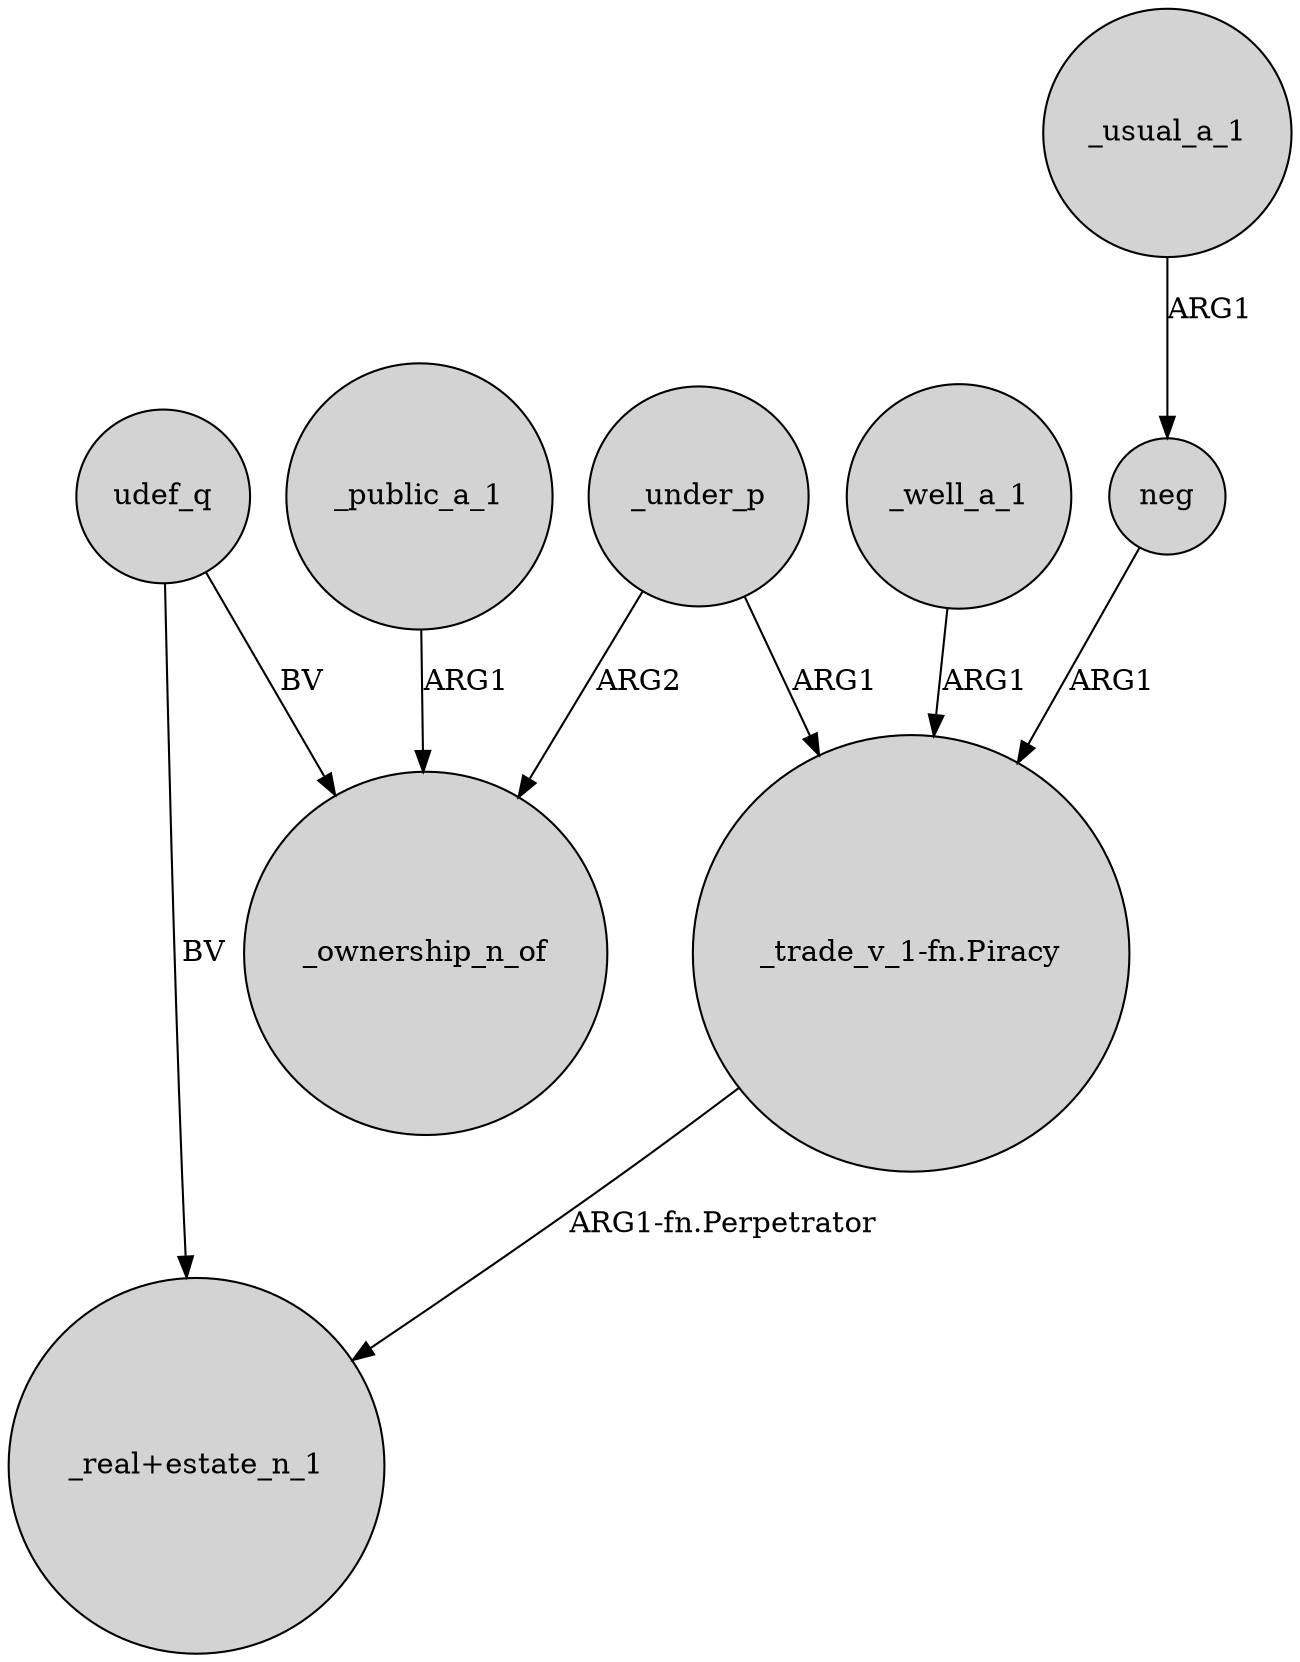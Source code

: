 digraph {
	node [shape=circle style=filled]
	_usual_a_1 -> neg [label=ARG1]
	_under_p -> "_trade_v_1-fn.Piracy" [label=ARG1]
	_under_p -> _ownership_n_of [label=ARG2]
	udef_q -> "_real+estate_n_1" [label=BV]
	udef_q -> _ownership_n_of [label=BV]
	neg -> "_trade_v_1-fn.Piracy" [label=ARG1]
	_well_a_1 -> "_trade_v_1-fn.Piracy" [label=ARG1]
	"_trade_v_1-fn.Piracy" -> "_real+estate_n_1" [label="ARG1-fn.Perpetrator"]
	_public_a_1 -> _ownership_n_of [label=ARG1]
}
